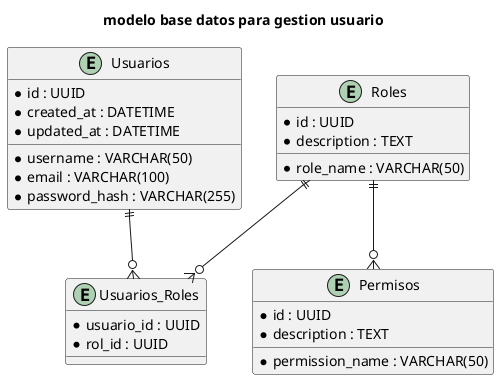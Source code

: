@startuml
title modelo base datos para gestion usuario

entity "Usuarios" as Usuarios {
  *id : UUID
  *username : VARCHAR(50)
  *email : VARCHAR(100)
  *password_hash : VARCHAR(255)
  *created_at : DATETIME
  *updated_at : DATETIME
}

entity "Roles" as Roles {
  *id : UUID
  *role_name : VARCHAR(50)
  *description : TEXT

}

entity "Permisos" as Permisos {
  *id : UUID
  *permission_name : VARCHAR(50)
  *description : TEXT
}

entity "Usuarios_Roles" as Usuarios_Roles {
  *usuario_id : UUID
  *rol_id : UUID
}

Usuarios ||--o{ Usuarios_Roles
Roles ||--o{ Usuarios_Roles
Roles ||--o{ Permisos

@enduml
